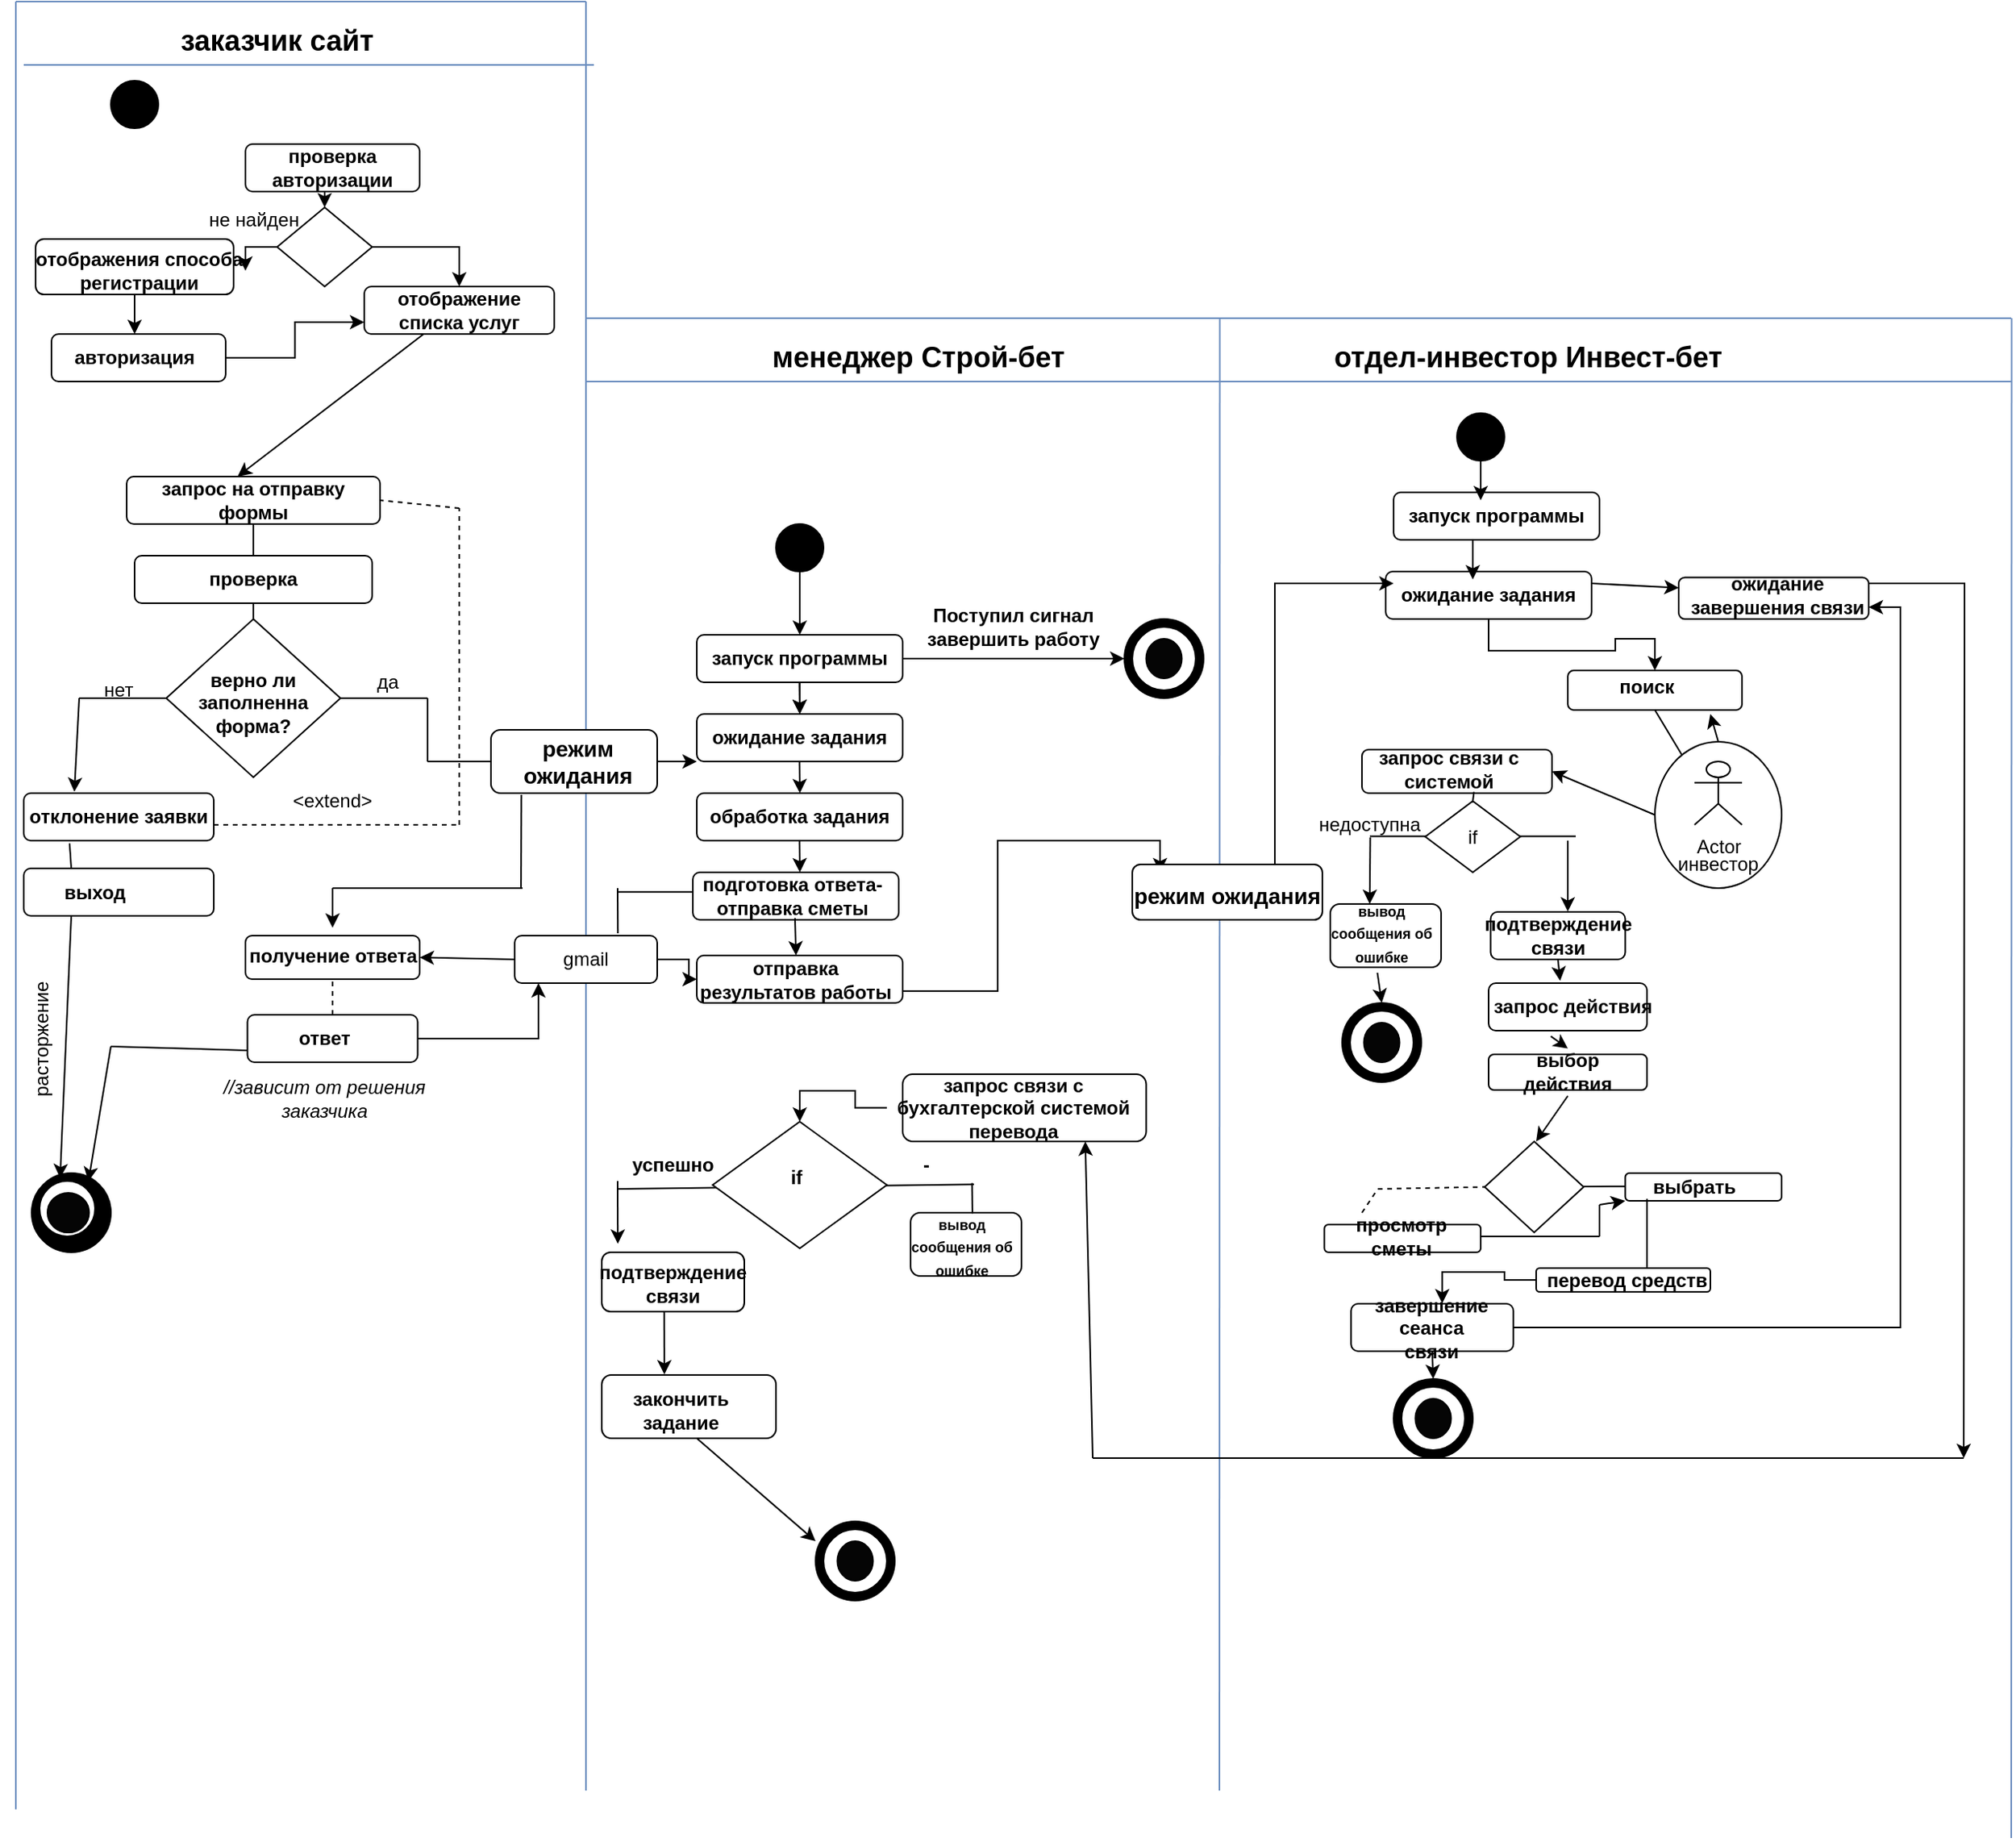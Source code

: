 <mxfile version="22.0.4" type="github">
  <diagram name="Страница — 1" id="_dJOqOqgwjPLGoxpS3Of">
    <mxGraphModel dx="1579" dy="1069" grid="1" gridSize="10" guides="1" tooltips="1" connect="1" arrows="1" fold="1" page="0" pageScale="1" pageWidth="827" pageHeight="1169" math="0" shadow="0">
      <root>
        <mxCell id="0" />
        <mxCell id="1" parent="0" />
        <mxCell id="xv-GtQ65TnbLxL5iUB1a-202" value="" style="endArrow=none;html=1;rounded=0;" parent="1" edge="1">
          <mxGeometry width="50" height="50" relative="1" as="geometry">
            <mxPoint x="20" y="510" as="sourcePoint" />
            <mxPoint x="245" y="507.14" as="targetPoint" />
          </mxGeometry>
        </mxCell>
        <mxCell id="xv-GtQ65TnbLxL5iUB1a-165" value="" style="endArrow=none;html=1;rounded=0;exitX=0;exitY=0.5;exitDx=0;exitDy=0;" parent="1" source="xv-GtQ65TnbLxL5iUB1a-161" edge="1">
          <mxGeometry width="50" height="50" relative="1" as="geometry">
            <mxPoint x="538.75" y="508.87" as="sourcePoint" />
            <mxPoint x="658.75" y="508.37" as="targetPoint" />
          </mxGeometry>
        </mxCell>
        <mxCell id="xv-GtQ65TnbLxL5iUB1a-140" value="" style="endArrow=none;html=1;rounded=0;" parent="1" edge="1">
          <mxGeometry width="50" height="50" relative="1" as="geometry">
            <mxPoint x="495" y="287.26" as="sourcePoint" />
            <mxPoint x="625" y="287.26" as="targetPoint" />
          </mxGeometry>
        </mxCell>
        <mxCell id="xv-GtQ65TnbLxL5iUB1a-132" value="" style="ellipse;whiteSpace=wrap;html=1;" parent="1" vertex="1">
          <mxGeometry x="675" y="227.5" width="80" height="92.5" as="geometry" />
        </mxCell>
        <mxCell id="xv-GtQ65TnbLxL5iUB1a-65" value="" style="endArrow=none;html=1;rounded=0;" parent="1" edge="1">
          <mxGeometry width="50" height="50" relative="1" as="geometry">
            <mxPoint x="-320" y="200" as="sourcePoint" />
            <mxPoint x="-100" y="200" as="targetPoint" />
          </mxGeometry>
        </mxCell>
        <mxCell id="xv-GtQ65TnbLxL5iUB1a-1" value="" style="ellipse;whiteSpace=wrap;html=1;fillColor=#000000;" parent="1" vertex="1">
          <mxGeometry x="120" y="90" width="30" height="30" as="geometry" />
        </mxCell>
        <mxCell id="xv-GtQ65TnbLxL5iUB1a-2" value="" style="ellipse;whiteSpace=wrap;html=1;fillColor=#000000;" parent="1" vertex="1">
          <mxGeometry x="510" y="630" width="50" height="50" as="geometry" />
        </mxCell>
        <mxCell id="xv-GtQ65TnbLxL5iUB1a-3" value="" style="ellipse;whiteSpace=wrap;html=1;" parent="1" vertex="1">
          <mxGeometry x="515" y="635" width="40" height="40" as="geometry" />
        </mxCell>
        <mxCell id="xv-GtQ65TnbLxL5iUB1a-5" value="" style="ellipse;whiteSpace=wrap;html=1;fillColor=#050505;" parent="1" vertex="1">
          <mxGeometry x="523.75" y="642.5" width="22.5" height="25" as="geometry" />
        </mxCell>
        <mxCell id="xv-GtQ65TnbLxL5iUB1a-6" value="" style="endArrow=classic;html=1;rounded=0;exitX=0.5;exitY=1;exitDx=0;exitDy=0;" parent="1" source="xv-GtQ65TnbLxL5iUB1a-1" edge="1">
          <mxGeometry width="50" height="50" relative="1" as="geometry">
            <mxPoint x="450" y="350" as="sourcePoint" />
            <mxPoint x="135" y="160" as="targetPoint" />
          </mxGeometry>
        </mxCell>
        <mxCell id="xv-GtQ65TnbLxL5iUB1a-7" value="" style="rounded=1;whiteSpace=wrap;html=1;" parent="1" vertex="1">
          <mxGeometry x="70" y="160" width="130" height="30" as="geometry" />
        </mxCell>
        <mxCell id="xv-GtQ65TnbLxL5iUB1a-12" value="" style="edgeStyle=orthogonalEdgeStyle;rounded=0;orthogonalLoop=1;jettySize=auto;html=1;" parent="1" source="xv-GtQ65TnbLxL5iUB1a-8" target="xv-GtQ65TnbLxL5iUB1a-11" edge="1">
          <mxGeometry relative="1" as="geometry" />
        </mxCell>
        <mxCell id="xv-GtQ65TnbLxL5iUB1a-8" value="&lt;b&gt;запуск программы&lt;/b&gt;" style="text;strokeColor=none;align=center;fillColor=none;html=1;verticalAlign=middle;whiteSpace=wrap;rounded=0;" parent="1" vertex="1">
          <mxGeometry x="75" y="160" width="120" height="30" as="geometry" />
        </mxCell>
        <mxCell id="xv-GtQ65TnbLxL5iUB1a-9" value="" style="endArrow=classic;html=1;rounded=0;exitX=0.5;exitY=1;exitDx=0;exitDy=0;" parent="1" edge="1">
          <mxGeometry width="50" height="50" relative="1" as="geometry">
            <mxPoint x="134.76" y="190" as="sourcePoint" />
            <mxPoint x="135" y="210" as="targetPoint" />
          </mxGeometry>
        </mxCell>
        <mxCell id="xv-GtQ65TnbLxL5iUB1a-10" value="" style="rounded=1;whiteSpace=wrap;html=1;" parent="1" vertex="1">
          <mxGeometry x="70" y="210" width="130" height="30" as="geometry" />
        </mxCell>
        <mxCell id="xv-GtQ65TnbLxL5iUB1a-11" value="&lt;b&gt;ожидание задания&lt;/b&gt;" style="text;strokeColor=none;align=center;fillColor=none;html=1;verticalAlign=middle;whiteSpace=wrap;rounded=0;" parent="1" vertex="1">
          <mxGeometry x="75" y="210" width="120" height="30" as="geometry" />
        </mxCell>
        <mxCell id="xv-GtQ65TnbLxL5iUB1a-14" value="" style="endArrow=classic;html=1;rounded=0;exitX=0.5;exitY=1;exitDx=0;exitDy=0;" parent="1" edge="1">
          <mxGeometry width="50" height="50" relative="1" as="geometry">
            <mxPoint x="134.83" y="240" as="sourcePoint" />
            <mxPoint x="135.07" y="260" as="targetPoint" />
          </mxGeometry>
        </mxCell>
        <mxCell id="xv-GtQ65TnbLxL5iUB1a-17" value="" style="rounded=1;whiteSpace=wrap;html=1;" parent="1" vertex="1">
          <mxGeometry x="70" y="260" width="130" height="30" as="geometry" />
        </mxCell>
        <mxCell id="xv-GtQ65TnbLxL5iUB1a-18" value="&lt;b&gt;обработка задания&lt;/b&gt;" style="text;strokeColor=none;align=center;fillColor=none;html=1;verticalAlign=middle;whiteSpace=wrap;rounded=0;" parent="1" vertex="1">
          <mxGeometry x="75" y="260" width="120" height="30" as="geometry" />
        </mxCell>
        <mxCell id="xv-GtQ65TnbLxL5iUB1a-19" value="" style="endArrow=classic;html=1;rounded=0;exitX=0.5;exitY=1;exitDx=0;exitDy=0;" parent="1" edge="1">
          <mxGeometry width="50" height="50" relative="1" as="geometry">
            <mxPoint x="134.83" y="290" as="sourcePoint" />
            <mxPoint x="135.07" y="310" as="targetPoint" />
          </mxGeometry>
        </mxCell>
        <mxCell id="xv-GtQ65TnbLxL5iUB1a-120" style="edgeStyle=orthogonalEdgeStyle;rounded=0;orthogonalLoop=1;jettySize=auto;html=1;exitX=1;exitY=0.75;exitDx=0;exitDy=0;entryX=0.25;entryY=0;entryDx=0;entryDy=0;" parent="1" source="xv-GtQ65TnbLxL5iUB1a-21" target="xv-GtQ65TnbLxL5iUB1a-52" edge="1">
          <mxGeometry relative="1" as="geometry">
            <mxPoint x="320" y="385.241" as="targetPoint" />
          </mxGeometry>
        </mxCell>
        <mxCell id="xv-GtQ65TnbLxL5iUB1a-21" value="" style="rounded=1;whiteSpace=wrap;html=1;" parent="1" vertex="1">
          <mxGeometry x="70" y="362.5" width="130" height="30" as="geometry" />
        </mxCell>
        <mxCell id="xv-GtQ65TnbLxL5iUB1a-22" value="&lt;b&gt;отправка результатов работы&lt;/b&gt;" style="text;strokeColor=none;align=center;fillColor=none;html=1;verticalAlign=middle;whiteSpace=wrap;rounded=0;" parent="1" vertex="1">
          <mxGeometry x="70" y="362.5" width="125" height="30" as="geometry" />
        </mxCell>
        <mxCell id="xv-GtQ65TnbLxL5iUB1a-23" value="" style="ellipse;whiteSpace=wrap;html=1;fillColor=#000000;" parent="1" vertex="1">
          <mxGeometry x="340" y="150" width="50" height="50" as="geometry" />
        </mxCell>
        <mxCell id="xv-GtQ65TnbLxL5iUB1a-24" value="" style="ellipse;whiteSpace=wrap;html=1;" parent="1" vertex="1">
          <mxGeometry x="345" y="155" width="40" height="40" as="geometry" />
        </mxCell>
        <mxCell id="xv-GtQ65TnbLxL5iUB1a-25" value="" style="ellipse;whiteSpace=wrap;html=1;fillColor=#050505;" parent="1" vertex="1">
          <mxGeometry x="353.75" y="162.5" width="22.5" height="25" as="geometry" />
        </mxCell>
        <mxCell id="xv-GtQ65TnbLxL5iUB1a-26" value="" style="endArrow=classic;html=1;rounded=0;entryX=0;entryY=0.5;entryDx=0;entryDy=0;" parent="1" target="xv-GtQ65TnbLxL5iUB1a-23" edge="1">
          <mxGeometry width="50" height="50" relative="1" as="geometry">
            <mxPoint x="200" y="175" as="sourcePoint" />
            <mxPoint x="370" y="260" as="targetPoint" />
          </mxGeometry>
        </mxCell>
        <mxCell id="xv-GtQ65TnbLxL5iUB1a-27" value="&lt;b&gt;Поступил сигнал завершить работу&lt;/b&gt;" style="text;strokeColor=none;align=center;fillColor=none;html=1;verticalAlign=middle;whiteSpace=wrap;rounded=0;" parent="1" vertex="1">
          <mxGeometry x="210" y="140" width="120" height="30" as="geometry" />
        </mxCell>
        <mxCell id="xv-GtQ65TnbLxL5iUB1a-29" value="" style="endArrow=none;html=1;rounded=0;fillColor=#dae8fc;strokeColor=#6c8ebf;" parent="1" edge="1">
          <mxGeometry width="50" height="50" relative="1" as="geometry">
            <mxPoint y="-40" as="sourcePoint" />
            <mxPoint x="900" y="-40" as="targetPoint" />
          </mxGeometry>
        </mxCell>
        <mxCell id="xv-GtQ65TnbLxL5iUB1a-30" value="" style="endArrow=none;html=1;rounded=0;fillColor=#dae8fc;strokeColor=#6c8ebf;" parent="1" edge="1">
          <mxGeometry width="50" height="50" relative="1" as="geometry">
            <mxPoint as="sourcePoint" />
            <mxPoint x="900" as="targetPoint" />
          </mxGeometry>
        </mxCell>
        <mxCell id="xv-GtQ65TnbLxL5iUB1a-31" value="" style="endArrow=none;html=1;rounded=0;fillColor=#dae8fc;strokeColor=#6c8ebf;" parent="1" edge="1">
          <mxGeometry width="50" height="50" relative="1" as="geometry">
            <mxPoint y="890" as="sourcePoint" />
            <mxPoint y="-240" as="targetPoint" />
          </mxGeometry>
        </mxCell>
        <mxCell id="xv-GtQ65TnbLxL5iUB1a-32" value="" style="endArrow=none;html=1;rounded=0;fillColor=#dae8fc;strokeColor=#6c8ebf;" parent="1" edge="1">
          <mxGeometry width="50" height="50" relative="1" as="geometry">
            <mxPoint x="400" y="890" as="sourcePoint" />
            <mxPoint x="400.25" y="-40" as="targetPoint" />
          </mxGeometry>
        </mxCell>
        <mxCell id="xv-GtQ65TnbLxL5iUB1a-33" value="" style="endArrow=none;html=1;rounded=0;fillColor=#dae8fc;strokeColor=#6c8ebf;" parent="1" edge="1">
          <mxGeometry width="50" height="50" relative="1" as="geometry">
            <mxPoint x="-360" y="901.818" as="sourcePoint" />
            <mxPoint x="-360" y="-240" as="targetPoint" />
          </mxGeometry>
        </mxCell>
        <mxCell id="xv-GtQ65TnbLxL5iUB1a-34" value="" style="endArrow=none;html=1;rounded=0;fillColor=#dae8fc;strokeColor=#6c8ebf;" parent="1" edge="1">
          <mxGeometry width="50" height="50" relative="1" as="geometry">
            <mxPoint x="900" y="920" as="sourcePoint" />
            <mxPoint x="900.25" y="-40" as="targetPoint" />
          </mxGeometry>
        </mxCell>
        <mxCell id="xv-GtQ65TnbLxL5iUB1a-35" value="&lt;b&gt;&lt;font style=&quot;font-size: 18px;&quot;&gt;заказчик сайт&lt;/font&gt;&lt;/b&gt;" style="text;strokeColor=none;align=center;fillColor=none;html=1;verticalAlign=middle;whiteSpace=wrap;rounded=0;" parent="1" vertex="1">
          <mxGeometry x="-265" y="-230" width="140" height="30" as="geometry" />
        </mxCell>
        <mxCell id="xv-GtQ65TnbLxL5iUB1a-36" value="&lt;b&gt;&lt;font style=&quot;font-size: 18px;&quot;&gt;менеджер Строй-бет&lt;/font&gt;&lt;/b&gt;" style="text;strokeColor=none;align=center;fillColor=none;html=1;verticalAlign=middle;whiteSpace=wrap;rounded=0;" parent="1" vertex="1">
          <mxGeometry x="110" y="-30" width="200" height="30" as="geometry" />
        </mxCell>
        <mxCell id="xv-GtQ65TnbLxL5iUB1a-37" value="&lt;b&gt;&lt;font style=&quot;font-size: 18px;&quot;&gt;отдел-инвестор Инвест-бет&lt;/font&gt;&lt;/b&gt;" style="text;strokeColor=none;align=center;fillColor=none;html=1;verticalAlign=middle;whiteSpace=wrap;rounded=0;" parent="1" vertex="1">
          <mxGeometry x="460" y="-30" width="270" height="30" as="geometry" />
        </mxCell>
        <mxCell id="xv-GtQ65TnbLxL5iUB1a-39" value="" style="ellipse;whiteSpace=wrap;html=1;fillColor=#000000;" parent="1" vertex="1">
          <mxGeometry x="-300" y="-190" width="30" height="30" as="geometry" />
        </mxCell>
        <mxCell id="xv-GtQ65TnbLxL5iUB1a-40" value="" style="ellipse;whiteSpace=wrap;html=1;fillColor=#000000;" parent="1" vertex="1">
          <mxGeometry x="550" y="20" width="30" height="30" as="geometry" />
        </mxCell>
        <mxCell id="xv-GtQ65TnbLxL5iUB1a-44" value="" style="rounded=1;whiteSpace=wrap;html=1;" parent="1" vertex="1">
          <mxGeometry x="510" y="70" width="130" height="30" as="geometry" />
        </mxCell>
        <mxCell id="xv-GtQ65TnbLxL5iUB1a-45" value="&lt;b&gt;запуск программы&lt;/b&gt;" style="text;strokeColor=none;align=center;fillColor=none;html=1;verticalAlign=middle;whiteSpace=wrap;rounded=0;" parent="1" vertex="1">
          <mxGeometry x="515" y="70" width="120" height="30" as="geometry" />
        </mxCell>
        <mxCell id="xv-GtQ65TnbLxL5iUB1a-47" value="" style="endArrow=classic;html=1;rounded=0;exitX=0.5;exitY=1;exitDx=0;exitDy=0;" parent="1" edge="1">
          <mxGeometry width="50" height="50" relative="1" as="geometry">
            <mxPoint x="565" y="50" as="sourcePoint" />
            <mxPoint x="565" y="75" as="targetPoint" />
          </mxGeometry>
        </mxCell>
        <mxCell id="xv-GtQ65TnbLxL5iUB1a-48" value="" style="rounded=1;whiteSpace=wrap;html=1;" parent="1" vertex="1">
          <mxGeometry x="505" y="120" width="130" height="30" as="geometry" />
        </mxCell>
        <mxCell id="xv-GtQ65TnbLxL5iUB1a-127" style="edgeStyle=orthogonalEdgeStyle;rounded=0;orthogonalLoop=1;jettySize=auto;html=1;exitX=0.5;exitY=1;exitDx=0;exitDy=0;" parent="1" source="xv-GtQ65TnbLxL5iUB1a-49" target="xv-GtQ65TnbLxL5iUB1a-129" edge="1">
          <mxGeometry relative="1" as="geometry">
            <mxPoint x="770" y="190" as="targetPoint" />
          </mxGeometry>
        </mxCell>
        <mxCell id="xv-GtQ65TnbLxL5iUB1a-49" value="&lt;b&gt;ожидание задания&lt;/b&gt;" style="text;strokeColor=none;align=center;fillColor=none;html=1;verticalAlign=middle;whiteSpace=wrap;rounded=0;" parent="1" vertex="1">
          <mxGeometry x="510" y="120" width="120" height="30" as="geometry" />
        </mxCell>
        <mxCell id="xv-GtQ65TnbLxL5iUB1a-50" value="" style="endArrow=classic;html=1;rounded=0;exitX=0.5;exitY=1;exitDx=0;exitDy=0;" parent="1" edge="1">
          <mxGeometry width="50" height="50" relative="1" as="geometry">
            <mxPoint x="560" y="100" as="sourcePoint" />
            <mxPoint x="560" y="125" as="targetPoint" />
          </mxGeometry>
        </mxCell>
        <mxCell id="xv-GtQ65TnbLxL5iUB1a-123" style="edgeStyle=orthogonalEdgeStyle;rounded=0;orthogonalLoop=1;jettySize=auto;html=1;exitX=0.75;exitY=0;exitDx=0;exitDy=0;entryX=0;entryY=0.25;entryDx=0;entryDy=0;" parent="1" source="xv-GtQ65TnbLxL5iUB1a-51" target="xv-GtQ65TnbLxL5iUB1a-49" edge="1">
          <mxGeometry relative="1" as="geometry" />
        </mxCell>
        <mxCell id="xv-GtQ65TnbLxL5iUB1a-51" value="" style="rounded=1;whiteSpace=wrap;html=1;" parent="1" vertex="1">
          <mxGeometry x="345" y="305" width="120" height="35" as="geometry" />
        </mxCell>
        <mxCell id="xv-GtQ65TnbLxL5iUB1a-52" value="&lt;b&gt;&lt;font style=&quot;font-size: 14px;&quot;&gt;режим ожидания&lt;/font&gt;&lt;/b&gt;" style="text;strokeColor=none;align=center;fillColor=none;html=1;verticalAlign=middle;whiteSpace=wrap;rounded=0;" parent="1" vertex="1">
          <mxGeometry x="320" y="310" width="170" height="30" as="geometry" />
        </mxCell>
        <mxCell id="xv-GtQ65TnbLxL5iUB1a-53" value="" style="rounded=1;whiteSpace=wrap;html=1;" parent="1" vertex="1">
          <mxGeometry x="-290" y="60" width="160" height="30" as="geometry" />
        </mxCell>
        <mxCell id="xv-GtQ65TnbLxL5iUB1a-54" value="&lt;b&gt;запрос на отправку формы&lt;/b&gt;" style="text;strokeColor=none;align=center;fillColor=none;html=1;verticalAlign=middle;whiteSpace=wrap;rounded=0;" parent="1" vertex="1">
          <mxGeometry x="-290" y="60" width="160" height="30" as="geometry" />
        </mxCell>
        <mxCell id="xv-GtQ65TnbLxL5iUB1a-55" value="" style="endArrow=classic;html=1;rounded=0;exitX=0.25;exitY=1;exitDx=0;exitDy=0;" parent="1" source="XdIunvw-xmzAaHXePfRa-11" edge="1">
          <mxGeometry width="50" height="50" relative="1" as="geometry">
            <mxPoint x="-220" y="20" as="sourcePoint" />
            <mxPoint x="-220" y="60" as="targetPoint" />
          </mxGeometry>
        </mxCell>
        <mxCell id="xv-GtQ65TnbLxL5iUB1a-58" value="" style="rhombus;whiteSpace=wrap;html=1;" parent="1" vertex="1">
          <mxGeometry x="-265" y="150" width="110" height="100" as="geometry" />
        </mxCell>
        <mxCell id="xv-GtQ65TnbLxL5iUB1a-59" value="&lt;b&gt;верно ли заполненна форма?&lt;/b&gt;" style="text;strokeColor=none;align=center;fillColor=none;html=1;verticalAlign=middle;whiteSpace=wrap;rounded=0;" parent="1" vertex="1">
          <mxGeometry x="-265" y="187.5" width="110" height="30" as="geometry" />
        </mxCell>
        <mxCell id="xv-GtQ65TnbLxL5iUB1a-61" value="" style="rounded=1;whiteSpace=wrap;html=1;" parent="1" vertex="1">
          <mxGeometry x="-285" y="110" width="150" height="30" as="geometry" />
        </mxCell>
        <mxCell id="xv-GtQ65TnbLxL5iUB1a-62" value="&lt;b&gt;проверка&lt;/b&gt;" style="text;strokeColor=none;align=center;fillColor=none;html=1;verticalAlign=middle;whiteSpace=wrap;rounded=0;" parent="1" vertex="1">
          <mxGeometry x="-240" y="110" width="60" height="30" as="geometry" />
        </mxCell>
        <mxCell id="xv-GtQ65TnbLxL5iUB1a-63" value="" style="endArrow=none;html=1;rounded=0;entryX=0.5;entryY=1;entryDx=0;entryDy=0;exitX=0.5;exitY=0;exitDx=0;exitDy=0;" parent="1" source="xv-GtQ65TnbLxL5iUB1a-62" target="xv-GtQ65TnbLxL5iUB1a-54" edge="1">
          <mxGeometry width="50" height="50" relative="1" as="geometry">
            <mxPoint x="-110" y="260" as="sourcePoint" />
            <mxPoint x="-60" y="210" as="targetPoint" />
          </mxGeometry>
        </mxCell>
        <mxCell id="xv-GtQ65TnbLxL5iUB1a-64" value="" style="endArrow=none;html=1;rounded=0;entryX=0.5;entryY=1;entryDx=0;entryDy=0;" parent="1" source="xv-GtQ65TnbLxL5iUB1a-58" target="xv-GtQ65TnbLxL5iUB1a-62" edge="1">
          <mxGeometry width="50" height="50" relative="1" as="geometry">
            <mxPoint x="-110" y="260" as="sourcePoint" />
            <mxPoint x="-60" y="210" as="targetPoint" />
          </mxGeometry>
        </mxCell>
        <mxCell id="xv-GtQ65TnbLxL5iUB1a-66" value="да" style="text;strokeColor=none;align=center;fillColor=none;html=1;verticalAlign=middle;whiteSpace=wrap;rounded=0;" parent="1" vertex="1">
          <mxGeometry x="-155" y="180" width="60" height="20" as="geometry" />
        </mxCell>
        <mxCell id="xv-GtQ65TnbLxL5iUB1a-67" value="нет" style="text;strokeColor=none;align=center;fillColor=none;html=1;verticalAlign=middle;whiteSpace=wrap;rounded=0;" parent="1" vertex="1">
          <mxGeometry x="-325" y="180" width="60" height="30" as="geometry" />
        </mxCell>
        <mxCell id="xv-GtQ65TnbLxL5iUB1a-70" value="" style="endArrow=none;html=1;rounded=0;" parent="1" edge="1">
          <mxGeometry width="50" height="50" relative="1" as="geometry">
            <mxPoint x="-100" y="240" as="sourcePoint" />
            <mxPoint x="-100" y="200" as="targetPoint" />
          </mxGeometry>
        </mxCell>
        <mxCell id="xv-GtQ65TnbLxL5iUB1a-71" value="" style="endArrow=classic;html=1;rounded=0;entryX=0;entryY=1;entryDx=0;entryDy=0;" parent="1" target="xv-GtQ65TnbLxL5iUB1a-10" edge="1">
          <mxGeometry width="50" height="50" relative="1" as="geometry">
            <mxPoint x="-100" y="240" as="sourcePoint" />
            <mxPoint x="-70" y="210" as="targetPoint" />
          </mxGeometry>
        </mxCell>
        <mxCell id="xv-GtQ65TnbLxL5iUB1a-73" value="" style="rounded=1;whiteSpace=wrap;html=1;" parent="1" vertex="1">
          <mxGeometry x="-355" y="260" width="120" height="30" as="geometry" />
        </mxCell>
        <mxCell id="xv-GtQ65TnbLxL5iUB1a-74" value="&lt;b&gt;отклонение заявки&lt;/b&gt;" style="text;strokeColor=none;align=center;fillColor=none;html=1;verticalAlign=middle;whiteSpace=wrap;rounded=0;" parent="1" vertex="1">
          <mxGeometry x="-370" y="260" width="150" height="30" as="geometry" />
        </mxCell>
        <mxCell id="xv-GtQ65TnbLxL5iUB1a-75" value="" style="endArrow=classic;html=1;rounded=0;entryX=0.313;entryY=-0.028;entryDx=0;entryDy=0;entryPerimeter=0;" parent="1" target="xv-GtQ65TnbLxL5iUB1a-74" edge="1">
          <mxGeometry width="50" height="50" relative="1" as="geometry">
            <mxPoint x="-320" y="200" as="sourcePoint" />
            <mxPoint x="-70" y="220" as="targetPoint" />
          </mxGeometry>
        </mxCell>
        <mxCell id="xv-GtQ65TnbLxL5iUB1a-76" value="" style="rounded=1;whiteSpace=wrap;html=1;" parent="1" vertex="1">
          <mxGeometry x="-355" y="307.5" width="120" height="30" as="geometry" />
        </mxCell>
        <mxCell id="xv-GtQ65TnbLxL5iUB1a-77" value="&lt;b&gt;выход&lt;/b&gt;" style="text;strokeColor=none;align=center;fillColor=none;html=1;verticalAlign=middle;whiteSpace=wrap;rounded=0;" parent="1" vertex="1">
          <mxGeometry x="-340" y="307.5" width="60" height="30" as="geometry" />
        </mxCell>
        <mxCell id="xv-GtQ65TnbLxL5iUB1a-78" value="" style="endArrow=none;html=1;rounded=0;exitX=0.25;exitY=0;exitDx=0;exitDy=0;entryX=0.293;entryY=1.058;entryDx=0;entryDy=0;entryPerimeter=0;" parent="1" source="xv-GtQ65TnbLxL5iUB1a-77" target="xv-GtQ65TnbLxL5iUB1a-74" edge="1">
          <mxGeometry width="50" height="50" relative="1" as="geometry">
            <mxPoint x="-110" y="270" as="sourcePoint" />
            <mxPoint x="-60" y="220" as="targetPoint" />
          </mxGeometry>
        </mxCell>
        <mxCell id="xv-GtQ65TnbLxL5iUB1a-79" value="" style="ellipse;whiteSpace=wrap;html=1;fillColor=#000000;" parent="1" vertex="1">
          <mxGeometry x="-350" y="500" width="50" height="50" as="geometry" />
        </mxCell>
        <mxCell id="xv-GtQ65TnbLxL5iUB1a-80" value="" style="ellipse;whiteSpace=wrap;html=1;" parent="1" vertex="1">
          <mxGeometry x="-345" y="505" width="35" height="35" as="geometry" />
        </mxCell>
        <mxCell id="xv-GtQ65TnbLxL5iUB1a-81" value="" style="ellipse;whiteSpace=wrap;html=1;fillColor=#050505;" parent="1" vertex="1">
          <mxGeometry x="-340" y="512.5" width="26.25" height="25" as="geometry" />
        </mxCell>
        <mxCell id="xv-GtQ65TnbLxL5iUB1a-82" value="" style="endArrow=classic;html=1;rounded=0;exitX=0.25;exitY=1;exitDx=0;exitDy=0;entryX=0.359;entryY=0.064;entryDx=0;entryDy=0;entryPerimeter=0;" parent="1" source="xv-GtQ65TnbLxL5iUB1a-77" target="xv-GtQ65TnbLxL5iUB1a-79" edge="1">
          <mxGeometry width="50" height="50" relative="1" as="geometry">
            <mxPoint x="-240" y="420" as="sourcePoint" />
            <mxPoint x="-190" y="370" as="targetPoint" />
          </mxGeometry>
        </mxCell>
        <mxCell id="xv-GtQ65TnbLxL5iUB1a-90" value="" style="rounded=1;whiteSpace=wrap;html=1;" parent="1" vertex="1">
          <mxGeometry x="-60" y="220" width="105" height="40" as="geometry" />
        </mxCell>
        <mxCell id="xv-GtQ65TnbLxL5iUB1a-91" value="&lt;b&gt;&lt;font style=&quot;font-size: 14px;&quot;&gt;режим ожидания&lt;/font&gt;&lt;/b&gt;" style="text;strokeColor=none;align=center;fillColor=none;html=1;verticalAlign=middle;whiteSpace=wrap;rounded=0;" parent="1" vertex="1">
          <mxGeometry x="-60" y="232.5" width="110" height="15" as="geometry" />
        </mxCell>
        <mxCell id="xv-GtQ65TnbLxL5iUB1a-92" value="" style="endArrow=none;dashed=1;html=1;rounded=0;exitX=0.8;exitY=0.667;exitDx=0;exitDy=0;exitPerimeter=0;" parent="1" edge="1">
          <mxGeometry width="50" height="50" relative="1" as="geometry">
            <mxPoint x="-235" y="280.01" as="sourcePoint" />
            <mxPoint x="-80" y="280" as="targetPoint" />
          </mxGeometry>
        </mxCell>
        <mxCell id="xv-GtQ65TnbLxL5iUB1a-93" value="" style="endArrow=none;dashed=1;html=1;rounded=0;" parent="1" edge="1">
          <mxGeometry width="50" height="50" relative="1" as="geometry">
            <mxPoint x="-80" y="280" as="sourcePoint" />
            <mxPoint x="-80" y="80" as="targetPoint" />
          </mxGeometry>
        </mxCell>
        <mxCell id="xv-GtQ65TnbLxL5iUB1a-94" value="" style="endArrow=none;dashed=1;html=1;rounded=0;entryX=1;entryY=0.5;entryDx=0;entryDy=0;" parent="1" target="xv-GtQ65TnbLxL5iUB1a-54" edge="1">
          <mxGeometry width="50" height="50" relative="1" as="geometry">
            <mxPoint x="-80" y="80" as="sourcePoint" />
            <mxPoint x="270" y="200" as="targetPoint" />
          </mxGeometry>
        </mxCell>
        <mxCell id="xv-GtQ65TnbLxL5iUB1a-95" value="&amp;lt;extend&amp;gt;" style="text;strokeColor=none;align=center;fillColor=none;html=1;verticalAlign=middle;whiteSpace=wrap;rounded=0;" parent="1" vertex="1">
          <mxGeometry x="-190" y="250" width="60" height="30" as="geometry" />
        </mxCell>
        <mxCell id="xv-GtQ65TnbLxL5iUB1a-96" value="" style="rounded=1;whiteSpace=wrap;html=1;" parent="1" vertex="1">
          <mxGeometry x="67.5" y="310" width="130" height="30" as="geometry" />
        </mxCell>
        <mxCell id="xv-GtQ65TnbLxL5iUB1a-97" value="&lt;b&gt;подготовка ответа-отправка сметы&lt;/b&gt;" style="text;strokeColor=none;align=center;fillColor=none;html=1;verticalAlign=middle;whiteSpace=wrap;rounded=0;" parent="1" vertex="1">
          <mxGeometry x="67.5" y="310" width="125" height="30" as="geometry" />
        </mxCell>
        <mxCell id="xv-GtQ65TnbLxL5iUB1a-98" value="" style="endArrow=classic;html=1;rounded=0;exitX=0.516;exitY=0.963;exitDx=0;exitDy=0;exitPerimeter=0;" parent="1" source="xv-GtQ65TnbLxL5iUB1a-97" edge="1">
          <mxGeometry width="50" height="50" relative="1" as="geometry">
            <mxPoint x="132.38" y="342.5" as="sourcePoint" />
            <mxPoint x="132.62" y="362.5" as="targetPoint" />
          </mxGeometry>
        </mxCell>
        <mxCell id="xv-GtQ65TnbLxL5iUB1a-119" style="edgeStyle=orthogonalEdgeStyle;rounded=0;orthogonalLoop=1;jettySize=auto;html=1;entryX=0;entryY=0.5;entryDx=0;entryDy=0;" parent="1" source="xv-GtQ65TnbLxL5iUB1a-99" target="xv-GtQ65TnbLxL5iUB1a-22" edge="1">
          <mxGeometry relative="1" as="geometry" />
        </mxCell>
        <mxCell id="xv-GtQ65TnbLxL5iUB1a-99" value="" style="rounded=1;whiteSpace=wrap;html=1;" parent="1" vertex="1">
          <mxGeometry x="-45" y="350" width="90" height="30" as="geometry" />
        </mxCell>
        <mxCell id="xv-GtQ65TnbLxL5iUB1a-100" value="gmail" style="text;strokeColor=none;align=center;fillColor=none;html=1;verticalAlign=middle;whiteSpace=wrap;rounded=0;" parent="1" vertex="1">
          <mxGeometry x="-30" y="350" width="60" height="30" as="geometry" />
        </mxCell>
        <mxCell id="xv-GtQ65TnbLxL5iUB1a-101" value="" style="endArrow=none;html=1;rounded=0;entryX=0;entryY=0.5;entryDx=0;entryDy=0;" parent="1" edge="1">
          <mxGeometry width="50" height="50" relative="1" as="geometry">
            <mxPoint x="20" y="322.33" as="sourcePoint" />
            <mxPoint x="67.5" y="322.33" as="targetPoint" />
          </mxGeometry>
        </mxCell>
        <mxCell id="xv-GtQ65TnbLxL5iUB1a-102" value="" style="endArrow=none;html=1;rounded=0;exitX=0.836;exitY=-0.051;exitDx=0;exitDy=0;exitPerimeter=0;" parent="1" source="xv-GtQ65TnbLxL5iUB1a-100" edge="1">
          <mxGeometry width="50" height="50" relative="1" as="geometry">
            <mxPoint x="-10" y="350" as="sourcePoint" />
            <mxPoint x="20" y="320" as="targetPoint" />
          </mxGeometry>
        </mxCell>
        <mxCell id="xv-GtQ65TnbLxL5iUB1a-103" value="" style="rounded=1;whiteSpace=wrap;html=1;" parent="1" vertex="1">
          <mxGeometry x="-215" y="350" width="110" height="27.5" as="geometry" />
        </mxCell>
        <mxCell id="xv-GtQ65TnbLxL5iUB1a-104" value="" style="endArrow=none;html=1;rounded=0;entryX=0.183;entryY=1.024;entryDx=0;entryDy=0;entryPerimeter=0;" parent="1" target="xv-GtQ65TnbLxL5iUB1a-90" edge="1">
          <mxGeometry width="50" height="50" relative="1" as="geometry">
            <mxPoint x="-41" y="320" as="sourcePoint" />
            <mxPoint x="50" y="270" as="targetPoint" />
          </mxGeometry>
        </mxCell>
        <mxCell id="xv-GtQ65TnbLxL5iUB1a-105" value="" style="endArrow=none;html=1;rounded=0;" parent="1" edge="1">
          <mxGeometry width="50" height="50" relative="1" as="geometry">
            <mxPoint x="-160" y="320" as="sourcePoint" />
            <mxPoint x="-40" y="320" as="targetPoint" />
          </mxGeometry>
        </mxCell>
        <mxCell id="xv-GtQ65TnbLxL5iUB1a-106" value="" style="endArrow=classic;html=1;rounded=0;" parent="1" edge="1">
          <mxGeometry width="50" height="50" relative="1" as="geometry">
            <mxPoint x="-160" y="320" as="sourcePoint" />
            <mxPoint x="-160" y="345" as="targetPoint" />
          </mxGeometry>
        </mxCell>
        <mxCell id="xv-GtQ65TnbLxL5iUB1a-107" value="" style="endArrow=classic;html=1;rounded=0;entryX=1;entryY=0.5;entryDx=0;entryDy=0;exitX=0;exitY=0.5;exitDx=0;exitDy=0;" parent="1" source="xv-GtQ65TnbLxL5iUB1a-99" target="xv-GtQ65TnbLxL5iUB1a-103" edge="1">
          <mxGeometry width="50" height="50" relative="1" as="geometry">
            <mxPoint y="320" as="sourcePoint" />
            <mxPoint x="50" y="270" as="targetPoint" />
          </mxGeometry>
        </mxCell>
        <mxCell id="xv-GtQ65TnbLxL5iUB1a-108" value="&lt;b&gt;получение ответа&lt;/b&gt;" style="text;strokeColor=none;align=center;fillColor=none;html=1;verticalAlign=middle;whiteSpace=wrap;rounded=0;" parent="1" vertex="1">
          <mxGeometry x="-217.5" y="347.5" width="115" height="30" as="geometry" />
        </mxCell>
        <mxCell id="xv-GtQ65TnbLxL5iUB1a-116" style="edgeStyle=orthogonalEdgeStyle;rounded=0;orthogonalLoop=1;jettySize=auto;html=1;entryX=0;entryY=1;entryDx=0;entryDy=0;" parent="1" source="xv-GtQ65TnbLxL5iUB1a-109" target="xv-GtQ65TnbLxL5iUB1a-100" edge="1">
          <mxGeometry relative="1" as="geometry">
            <mxPoint x="-20" y="415" as="targetPoint" />
          </mxGeometry>
        </mxCell>
        <mxCell id="xv-GtQ65TnbLxL5iUB1a-109" value="" style="rounded=1;whiteSpace=wrap;html=1;" parent="1" vertex="1">
          <mxGeometry x="-213.75" y="400" width="107.5" height="30" as="geometry" />
        </mxCell>
        <mxCell id="xv-GtQ65TnbLxL5iUB1a-110" value="&lt;b&gt;ответ&lt;/b&gt;" style="text;strokeColor=none;align=center;fillColor=none;html=1;verticalAlign=middle;whiteSpace=wrap;rounded=0;" parent="1" vertex="1">
          <mxGeometry x="-195" y="400" width="60" height="30" as="geometry" />
        </mxCell>
        <mxCell id="xv-GtQ65TnbLxL5iUB1a-111" value="" style="endArrow=none;html=1;rounded=0;entryX=0;entryY=0.75;entryDx=0;entryDy=0;" parent="1" target="xv-GtQ65TnbLxL5iUB1a-109" edge="1">
          <mxGeometry width="50" height="50" relative="1" as="geometry">
            <mxPoint x="-300" y="420" as="sourcePoint" />
            <mxPoint y="350" as="targetPoint" />
          </mxGeometry>
        </mxCell>
        <mxCell id="xv-GtQ65TnbLxL5iUB1a-112" value="" style="endArrow=classic;html=1;rounded=0;entryX=0.717;entryY=0.103;entryDx=0;entryDy=0;entryPerimeter=0;" parent="1" target="xv-GtQ65TnbLxL5iUB1a-79" edge="1">
          <mxGeometry width="50" height="50" relative="1" as="geometry">
            <mxPoint x="-300" y="420" as="sourcePoint" />
            <mxPoint y="410" as="targetPoint" />
          </mxGeometry>
        </mxCell>
        <mxCell id="xv-GtQ65TnbLxL5iUB1a-121" value="&lt;i&gt;//зависит от решения заказчика&lt;/i&gt;" style="text;strokeColor=none;align=center;fillColor=none;html=1;verticalAlign=middle;whiteSpace=wrap;rounded=0;" parent="1" vertex="1">
          <mxGeometry x="-245" y="437.5" width="160" height="30" as="geometry" />
        </mxCell>
        <mxCell id="xv-GtQ65TnbLxL5iUB1a-122" value="" style="endArrow=none;dashed=1;html=1;rounded=0;entryX=0.5;entryY=1;entryDx=0;entryDy=0;" parent="1" target="xv-GtQ65TnbLxL5iUB1a-108" edge="1">
          <mxGeometry width="50" height="50" relative="1" as="geometry">
            <mxPoint x="-160" y="400" as="sourcePoint" />
            <mxPoint x="70" y="350" as="targetPoint" />
          </mxGeometry>
        </mxCell>
        <mxCell id="xv-GtQ65TnbLxL5iUB1a-124" value="расторжение" style="text;strokeColor=none;align=center;fillColor=none;html=1;verticalAlign=middle;whiteSpace=wrap;rounded=0;rotation=-90;" parent="1" vertex="1">
          <mxGeometry x="-373.75" y="405" width="60" height="20" as="geometry" />
        </mxCell>
        <mxCell id="xv-GtQ65TnbLxL5iUB1a-129" value="" style="rounded=1;whiteSpace=wrap;html=1;" parent="1" vertex="1">
          <mxGeometry x="620" y="182.5" width="110" height="25" as="geometry" />
        </mxCell>
        <mxCell id="xv-GtQ65TnbLxL5iUB1a-128" value="&lt;b&gt;поиск&lt;/b&gt;" style="text;strokeColor=none;align=center;fillColor=none;html=1;verticalAlign=middle;whiteSpace=wrap;rounded=0;" parent="1" vertex="1">
          <mxGeometry x="640" y="177.5" width="60" height="30" as="geometry" />
        </mxCell>
        <mxCell id="xv-GtQ65TnbLxL5iUB1a-130" value="Actor" style="shape=umlActor;verticalLabelPosition=bottom;verticalAlign=top;html=1;outlineConnect=0;" parent="1" vertex="1">
          <mxGeometry x="700" y="240" width="30" height="40" as="geometry" />
        </mxCell>
        <mxCell id="xv-GtQ65TnbLxL5iUB1a-131" value="инвестор" style="text;strokeColor=none;align=center;fillColor=none;html=1;verticalAlign=middle;whiteSpace=wrap;rounded=0;" parent="1" vertex="1">
          <mxGeometry x="685" y="290" width="60" height="30" as="geometry" />
        </mxCell>
        <mxCell id="xv-GtQ65TnbLxL5iUB1a-133" value="" style="endArrow=none;html=1;rounded=0;entryX=0.5;entryY=1;entryDx=0;entryDy=0;" parent="1" source="xv-GtQ65TnbLxL5iUB1a-132" target="xv-GtQ65TnbLxL5iUB1a-129" edge="1">
          <mxGeometry width="50" height="50" relative="1" as="geometry">
            <mxPoint x="380" y="260" as="sourcePoint" />
            <mxPoint x="430" y="210" as="targetPoint" />
          </mxGeometry>
        </mxCell>
        <mxCell id="xv-GtQ65TnbLxL5iUB1a-134" value="" style="rounded=1;whiteSpace=wrap;html=1;" parent="1" vertex="1">
          <mxGeometry x="490" y="232.5" width="120" height="27.5" as="geometry" />
        </mxCell>
        <mxCell id="xv-GtQ65TnbLxL5iUB1a-135" value="" style="endArrow=classic;html=1;rounded=0;entryX=1;entryY=0.5;entryDx=0;entryDy=0;exitX=0;exitY=0.5;exitDx=0;exitDy=0;" parent="1" source="xv-GtQ65TnbLxL5iUB1a-132" target="xv-GtQ65TnbLxL5iUB1a-134" edge="1">
          <mxGeometry width="50" height="50" relative="1" as="geometry">
            <mxPoint x="380" y="340" as="sourcePoint" />
            <mxPoint x="430" y="290" as="targetPoint" />
          </mxGeometry>
        </mxCell>
        <mxCell id="xv-GtQ65TnbLxL5iUB1a-136" value="&lt;b&gt;запрос связи с системой&lt;/b&gt;" style="text;strokeColor=none;align=center;fillColor=none;html=1;verticalAlign=middle;whiteSpace=wrap;rounded=0;" parent="1" vertex="1">
          <mxGeometry x="490" y="230" width="110" height="30" as="geometry" />
        </mxCell>
        <mxCell id="xv-GtQ65TnbLxL5iUB1a-139" value="" style="rhombus;whiteSpace=wrap;html=1;" parent="1" vertex="1">
          <mxGeometry x="530" y="265" width="60" height="45" as="geometry" />
        </mxCell>
        <mxCell id="xv-GtQ65TnbLxL5iUB1a-141" value="" style="endArrow=none;html=1;rounded=0;entryX=0.643;entryY=0.973;entryDx=0;entryDy=0;entryPerimeter=0;exitX=0.5;exitY=0;exitDx=0;exitDy=0;" parent="1" source="xv-GtQ65TnbLxL5iUB1a-139" target="xv-GtQ65TnbLxL5iUB1a-136" edge="1">
          <mxGeometry width="50" height="50" relative="1" as="geometry">
            <mxPoint x="470" y="330" as="sourcePoint" />
            <mxPoint x="520" y="280" as="targetPoint" />
          </mxGeometry>
        </mxCell>
        <mxCell id="xv-GtQ65TnbLxL5iUB1a-142" value="if" style="text;strokeColor=none;align=center;fillColor=none;html=1;verticalAlign=middle;whiteSpace=wrap;rounded=0;" parent="1" vertex="1">
          <mxGeometry x="530" y="272.5" width="60" height="30" as="geometry" />
        </mxCell>
        <mxCell id="xv-GtQ65TnbLxL5iUB1a-143" value="недоступна" style="text;strokeColor=none;align=center;fillColor=none;html=1;verticalAlign=middle;whiteSpace=wrap;rounded=0;" parent="1" vertex="1">
          <mxGeometry x="470" y="270" width="50" height="20" as="geometry" />
        </mxCell>
        <mxCell id="xv-GtQ65TnbLxL5iUB1a-144" value="" style="endArrow=classic;html=1;rounded=0;exitX=0.505;exitY=0.898;exitDx=0;exitDy=0;exitPerimeter=0;" parent="1" source="xv-GtQ65TnbLxL5iUB1a-143" edge="1">
          <mxGeometry width="50" height="50" relative="1" as="geometry">
            <mxPoint x="494.9" y="300" as="sourcePoint" />
            <mxPoint x="494.9" y="330" as="targetPoint" />
          </mxGeometry>
        </mxCell>
        <mxCell id="xv-GtQ65TnbLxL5iUB1a-145" value="" style="rounded=1;whiteSpace=wrap;html=1;" parent="1" vertex="1">
          <mxGeometry x="470" y="330" width="70" height="40" as="geometry" />
        </mxCell>
        <mxCell id="xv-GtQ65TnbLxL5iUB1a-146" value="&lt;font style=&quot;font-size: 9px;&quot;&gt;&lt;b&gt;вывод сообщения об ошибке&lt;/b&gt;&lt;/font&gt;" style="text;strokeColor=none;align=center;fillColor=none;html=1;verticalAlign=middle;whiteSpace=wrap;rounded=0;" parent="1" vertex="1">
          <mxGeometry x="465" y="332.5" width="75" height="30" as="geometry" />
        </mxCell>
        <mxCell id="xv-GtQ65TnbLxL5iUB1a-147" value="" style="ellipse;whiteSpace=wrap;html=1;fillColor=#000000;" parent="1" vertex="1">
          <mxGeometry x="477.5" y="392.5" width="50" height="50" as="geometry" />
        </mxCell>
        <mxCell id="xv-GtQ65TnbLxL5iUB1a-148" value="" style="ellipse;whiteSpace=wrap;html=1;" parent="1" vertex="1">
          <mxGeometry x="482.5" y="397.5" width="40" height="40" as="geometry" />
        </mxCell>
        <mxCell id="xv-GtQ65TnbLxL5iUB1a-149" value="" style="ellipse;whiteSpace=wrap;html=1;fillColor=#050505;" parent="1" vertex="1">
          <mxGeometry x="491.25" y="405" width="22.5" height="25" as="geometry" />
        </mxCell>
        <mxCell id="xv-GtQ65TnbLxL5iUB1a-150" value="" style="endArrow=classic;html=1;rounded=0;entryX=0.5;entryY=0;entryDx=0;entryDy=0;exitX=0.425;exitY=1.087;exitDx=0;exitDy=0;exitPerimeter=0;" parent="1" source="xv-GtQ65TnbLxL5iUB1a-145" target="xv-GtQ65TnbLxL5iUB1a-147" edge="1">
          <mxGeometry width="50" height="50" relative="1" as="geometry">
            <mxPoint x="510" y="440" as="sourcePoint" />
            <mxPoint x="560" y="390" as="targetPoint" />
          </mxGeometry>
        </mxCell>
        <mxCell id="xv-GtQ65TnbLxL5iUB1a-151" value="" style="rounded=1;whiteSpace=wrap;html=1;" parent="1" vertex="1">
          <mxGeometry x="571.25" y="335" width="85" height="30" as="geometry" />
        </mxCell>
        <mxCell id="xv-GtQ65TnbLxL5iUB1a-152" value="&lt;b&gt;подтверждение связи&lt;/b&gt;" style="text;strokeColor=none;align=center;fillColor=none;html=1;verticalAlign=middle;whiteSpace=wrap;rounded=0;" parent="1" vertex="1">
          <mxGeometry x="585.63" y="335" width="56.25" height="30" as="geometry" />
        </mxCell>
        <mxCell id="xv-GtQ65TnbLxL5iUB1a-153" value="" style="endArrow=classic;html=1;rounded=0;entryX=0.611;entryY=-0.008;entryDx=0;entryDy=0;entryPerimeter=0;" parent="1" target="xv-GtQ65TnbLxL5iUB1a-152" edge="1">
          <mxGeometry width="50" height="50" relative="1" as="geometry">
            <mxPoint x="620" y="290" as="sourcePoint" />
            <mxPoint x="520" y="340" as="targetPoint" />
          </mxGeometry>
        </mxCell>
        <mxCell id="xv-GtQ65TnbLxL5iUB1a-154" value="" style="rounded=1;whiteSpace=wrap;html=1;" parent="1" vertex="1">
          <mxGeometry x="570" y="380" width="100" height="30" as="geometry" />
        </mxCell>
        <mxCell id="xv-GtQ65TnbLxL5iUB1a-155" value="&lt;b&gt;запрос действия&amp;nbsp;&lt;/b&gt;" style="text;strokeColor=none;align=center;fillColor=none;html=1;verticalAlign=middle;whiteSpace=wrap;rounded=0;" parent="1" vertex="1">
          <mxGeometry x="565" y="380" width="120" height="30" as="geometry" />
        </mxCell>
        <mxCell id="xv-GtQ65TnbLxL5iUB1a-156" value="" style="endArrow=classic;html=1;rounded=0;exitX=0.5;exitY=1;exitDx=0;exitDy=0;entryX=0.418;entryY=-0.048;entryDx=0;entryDy=0;entryPerimeter=0;" parent="1" source="xv-GtQ65TnbLxL5iUB1a-152" target="xv-GtQ65TnbLxL5iUB1a-155" edge="1">
          <mxGeometry width="50" height="50" relative="1" as="geometry">
            <mxPoint x="530" y="380" as="sourcePoint" />
            <mxPoint x="580" y="330" as="targetPoint" />
          </mxGeometry>
        </mxCell>
        <mxCell id="xv-GtQ65TnbLxL5iUB1a-157" value="" style="rounded=1;whiteSpace=wrap;html=1;" parent="1" vertex="1">
          <mxGeometry x="570" y="425" width="100" height="22.5" as="geometry" />
        </mxCell>
        <mxCell id="xv-GtQ65TnbLxL5iUB1a-158" value="&lt;b&gt;выбор действия&lt;/b&gt;" style="text;strokeColor=none;align=center;fillColor=none;html=1;verticalAlign=middle;whiteSpace=wrap;rounded=0;" parent="1" vertex="1">
          <mxGeometry x="570" y="421.25" width="100" height="30" as="geometry" />
        </mxCell>
        <mxCell id="xv-GtQ65TnbLxL5iUB1a-159" value="" style="endArrow=classic;html=1;rounded=0;entryX=0.5;entryY=0;entryDx=0;entryDy=0;exitX=0.369;exitY=1.118;exitDx=0;exitDy=0;exitPerimeter=0;" parent="1" source="xv-GtQ65TnbLxL5iUB1a-155" target="xv-GtQ65TnbLxL5iUB1a-158" edge="1">
          <mxGeometry width="50" height="50" relative="1" as="geometry">
            <mxPoint x="590" y="430" as="sourcePoint" />
            <mxPoint x="640" y="380" as="targetPoint" />
          </mxGeometry>
        </mxCell>
        <mxCell id="xv-GtQ65TnbLxL5iUB1a-160" value="" style="endArrow=classic;html=1;rounded=0;exitX=0.5;exitY=1;exitDx=0;exitDy=0;" parent="1" source="xv-GtQ65TnbLxL5iUB1a-158" edge="1">
          <mxGeometry width="50" height="50" relative="1" as="geometry">
            <mxPoint x="440" y="430" as="sourcePoint" />
            <mxPoint x="600" y="480" as="targetPoint" />
          </mxGeometry>
        </mxCell>
        <mxCell id="xv-GtQ65TnbLxL5iUB1a-161" value="" style="rhombus;whiteSpace=wrap;html=1;" parent="1" vertex="1">
          <mxGeometry x="567.5" y="480" width="62.5" height="57.5" as="geometry" />
        </mxCell>
        <mxCell id="xv-GtQ65TnbLxL5iUB1a-162" value="" style="endArrow=classic;html=1;rounded=0;entryX=0.818;entryY=1.1;entryDx=0;entryDy=0;entryPerimeter=0;exitX=0.5;exitY=0;exitDx=0;exitDy=0;" parent="1" source="xv-GtQ65TnbLxL5iUB1a-132" target="xv-GtQ65TnbLxL5iUB1a-129" edge="1">
          <mxGeometry width="50" height="50" relative="1" as="geometry">
            <mxPoint x="440" y="290" as="sourcePoint" />
            <mxPoint x="490" y="240" as="targetPoint" />
          </mxGeometry>
        </mxCell>
        <mxCell id="xv-GtQ65TnbLxL5iUB1a-166" value="" style="rounded=1;whiteSpace=wrap;html=1;" parent="1" vertex="1">
          <mxGeometry x="466.25" y="532.5" width="98.75" height="17.5" as="geometry" />
        </mxCell>
        <mxCell id="xv-GtQ65TnbLxL5iUB1a-167" value="" style="rounded=1;whiteSpace=wrap;html=1;" parent="1" vertex="1">
          <mxGeometry x="656.25" y="500" width="98.75" height="17.5" as="geometry" />
        </mxCell>
        <mxCell id="xv-GtQ65TnbLxL5iUB1a-168" value="&lt;b&gt;просмотр сметы&lt;/b&gt;" style="text;strokeColor=none;align=center;fillColor=none;html=1;verticalAlign=middle;whiteSpace=wrap;rounded=0;" parent="1" vertex="1">
          <mxGeometry x="465" y="525" width="100" height="30" as="geometry" />
        </mxCell>
        <mxCell id="xv-GtQ65TnbLxL5iUB1a-169" value="" style="endArrow=none;dashed=1;html=1;rounded=0;entryX=0;entryY=0.5;entryDx=0;entryDy=0;" parent="1" target="xv-GtQ65TnbLxL5iUB1a-161" edge="1">
          <mxGeometry width="50" height="50" relative="1" as="geometry">
            <mxPoint x="500" y="510" as="sourcePoint" />
            <mxPoint x="490" y="450" as="targetPoint" />
          </mxGeometry>
        </mxCell>
        <mxCell id="xv-GtQ65TnbLxL5iUB1a-170" value="" style="endArrow=none;dashed=1;html=1;rounded=0;exitX=0.25;exitY=0;exitDx=0;exitDy=0;" parent="1" source="xv-GtQ65TnbLxL5iUB1a-168" edge="1">
          <mxGeometry width="50" height="50" relative="1" as="geometry">
            <mxPoint x="440" y="500" as="sourcePoint" />
            <mxPoint x="500" y="510" as="targetPoint" />
          </mxGeometry>
        </mxCell>
        <mxCell id="xv-GtQ65TnbLxL5iUB1a-175" value="&lt;b&gt;выбрать&lt;/b&gt;" style="text;strokeColor=none;align=center;fillColor=none;html=1;verticalAlign=middle;whiteSpace=wrap;rounded=0;" parent="1" vertex="1">
          <mxGeometry x="670" y="493.75" width="60" height="30" as="geometry" />
        </mxCell>
        <mxCell id="xv-GtQ65TnbLxL5iUB1a-176" value="" style="rounded=1;whiteSpace=wrap;html=1;" parent="1" vertex="1">
          <mxGeometry x="600" y="560" width="110" height="15" as="geometry" />
        </mxCell>
        <mxCell id="xv-GtQ65TnbLxL5iUB1a-177" value="&lt;b&gt;перевод средств&lt;/b&gt;" style="text;strokeColor=none;align=center;fillColor=none;html=1;verticalAlign=middle;whiteSpace=wrap;rounded=0;" parent="1" vertex="1">
          <mxGeometry x="605" y="552.5" width="105" height="30" as="geometry" />
        </mxCell>
        <mxCell id="xv-GtQ65TnbLxL5iUB1a-178" value="" style="endArrow=none;html=1;rounded=0;exitX=1;exitY=0.5;exitDx=0;exitDy=0;" parent="1" source="xv-GtQ65TnbLxL5iUB1a-168" edge="1">
          <mxGeometry width="50" height="50" relative="1" as="geometry">
            <mxPoint x="570" y="540" as="sourcePoint" />
            <mxPoint x="640" y="540" as="targetPoint" />
          </mxGeometry>
        </mxCell>
        <mxCell id="xv-GtQ65TnbLxL5iUB1a-179" value="" style="endArrow=none;html=1;rounded=0;entryX=0;entryY=0.75;entryDx=0;entryDy=0;exitX=0.619;exitY=0.25;exitDx=0;exitDy=0;exitPerimeter=0;" parent="1" source="xv-GtQ65TnbLxL5iUB1a-177" target="xv-GtQ65TnbLxL5iUB1a-175" edge="1">
          <mxGeometry width="50" height="50" relative="1" as="geometry">
            <mxPoint x="630" y="570" as="sourcePoint" />
            <mxPoint x="680" y="520" as="targetPoint" />
          </mxGeometry>
        </mxCell>
        <mxCell id="xv-GtQ65TnbLxL5iUB1a-180" value="" style="endArrow=none;html=1;rounded=0;" parent="1" edge="1">
          <mxGeometry width="50" height="50" relative="1" as="geometry">
            <mxPoint x="640" y="540" as="sourcePoint" />
            <mxPoint x="640" y="520" as="targetPoint" />
          </mxGeometry>
        </mxCell>
        <mxCell id="xv-GtQ65TnbLxL5iUB1a-181" value="" style="endArrow=classic;html=1;rounded=0;entryX=0;entryY=1;entryDx=0;entryDy=0;" parent="1" target="xv-GtQ65TnbLxL5iUB1a-167" edge="1">
          <mxGeometry width="50" height="50" relative="1" as="geometry">
            <mxPoint x="640" y="520" as="sourcePoint" />
            <mxPoint x="690" y="510" as="targetPoint" />
          </mxGeometry>
        </mxCell>
        <mxCell id="xv-GtQ65TnbLxL5iUB1a-192" style="edgeStyle=orthogonalEdgeStyle;rounded=0;orthogonalLoop=1;jettySize=auto;html=1;entryX=1;entryY=0.75;entryDx=0;entryDy=0;" parent="1" source="xv-GtQ65TnbLxL5iUB1a-182" target="xv-GtQ65TnbLxL5iUB1a-188" edge="1">
          <mxGeometry relative="1" as="geometry" />
        </mxCell>
        <mxCell id="xv-GtQ65TnbLxL5iUB1a-182" value="" style="rounded=1;whiteSpace=wrap;html=1;" parent="1" vertex="1">
          <mxGeometry x="483.13" y="582.5" width="102.5" height="30" as="geometry" />
        </mxCell>
        <mxCell id="xv-GtQ65TnbLxL5iUB1a-185" style="edgeStyle=orthogonalEdgeStyle;rounded=0;orthogonalLoop=1;jettySize=auto;html=1;exitX=0.5;exitY=1;exitDx=0;exitDy=0;entryX=0.5;entryY=0;entryDx=0;entryDy=0;" parent="1" source="xv-GtQ65TnbLxL5iUB1a-183" target="xv-GtQ65TnbLxL5iUB1a-2" edge="1">
          <mxGeometry relative="1" as="geometry" />
        </mxCell>
        <mxCell id="xv-GtQ65TnbLxL5iUB1a-183" value="&lt;b&gt;завершение сеанса связи&lt;/b&gt;" style="text;strokeColor=none;align=center;fillColor=none;html=1;verticalAlign=middle;whiteSpace=wrap;rounded=0;" parent="1" vertex="1">
          <mxGeometry x="494.38" y="582.5" width="80" height="30" as="geometry" />
        </mxCell>
        <mxCell id="xv-GtQ65TnbLxL5iUB1a-184" style="edgeStyle=orthogonalEdgeStyle;rounded=0;orthogonalLoop=1;jettySize=auto;html=1;exitX=0;exitY=0.5;exitDx=0;exitDy=0;entryX=0.579;entryY=-0.007;entryDx=0;entryDy=0;entryPerimeter=0;" parent="1" source="xv-GtQ65TnbLxL5iUB1a-176" target="xv-GtQ65TnbLxL5iUB1a-183" edge="1">
          <mxGeometry relative="1" as="geometry" />
        </mxCell>
        <mxCell id="xv-GtQ65TnbLxL5iUB1a-187" value="" style="rounded=1;whiteSpace=wrap;html=1;" parent="1" vertex="1">
          <mxGeometry x="690" y="123.75" width="120" height="26.25" as="geometry" />
        </mxCell>
        <mxCell id="xv-GtQ65TnbLxL5iUB1a-196" style="edgeStyle=orthogonalEdgeStyle;rounded=0;orthogonalLoop=1;jettySize=auto;html=1;exitX=1;exitY=0.25;exitDx=0;exitDy=0;" parent="1" source="xv-GtQ65TnbLxL5iUB1a-188" edge="1">
          <mxGeometry relative="1" as="geometry">
            <mxPoint x="870" y="680" as="targetPoint" />
          </mxGeometry>
        </mxCell>
        <mxCell id="xv-GtQ65TnbLxL5iUB1a-188" value="&lt;b&gt;ожидание завершения связи&lt;/b&gt;" style="text;strokeColor=none;align=center;fillColor=none;html=1;verticalAlign=middle;whiteSpace=wrap;rounded=0;" parent="1" vertex="1">
          <mxGeometry x="695" y="120" width="115" height="30" as="geometry" />
        </mxCell>
        <mxCell id="xv-GtQ65TnbLxL5iUB1a-190" value="" style="endArrow=classic;html=1;rounded=0;entryX=0;entryY=0.25;entryDx=0;entryDy=0;exitX=1;exitY=0.25;exitDx=0;exitDy=0;" parent="1" source="xv-GtQ65TnbLxL5iUB1a-48" target="xv-GtQ65TnbLxL5iUB1a-187" edge="1">
          <mxGeometry width="50" height="50" relative="1" as="geometry">
            <mxPoint x="630" y="180" as="sourcePoint" />
            <mxPoint x="680" y="130" as="targetPoint" />
          </mxGeometry>
        </mxCell>
        <mxCell id="xv-GtQ65TnbLxL5iUB1a-193" value="" style="rounded=1;whiteSpace=wrap;html=1;" parent="1" vertex="1">
          <mxGeometry x="200" y="437.5" width="153.75" height="42.5" as="geometry" />
        </mxCell>
        <mxCell id="xv-GtQ65TnbLxL5iUB1a-203" style="edgeStyle=orthogonalEdgeStyle;rounded=0;orthogonalLoop=1;jettySize=auto;html=1;entryX=0.5;entryY=0;entryDx=0;entryDy=0;" parent="1" source="xv-GtQ65TnbLxL5iUB1a-194" target="xv-GtQ65TnbLxL5iUB1a-201" edge="1">
          <mxGeometry relative="1" as="geometry">
            <Array as="points">
              <mxPoint x="170" y="459" />
              <mxPoint x="170" y="448" />
              <mxPoint x="135" y="448" />
            </Array>
          </mxGeometry>
        </mxCell>
        <mxCell id="xv-GtQ65TnbLxL5iUB1a-194" value="&lt;b&gt;запрос связи с бухгалтерской системой перевода&lt;/b&gt;" style="text;strokeColor=none;align=center;fillColor=none;html=1;verticalAlign=middle;whiteSpace=wrap;rounded=0;" parent="1" vertex="1">
          <mxGeometry x="190" y="443.75" width="160" height="30" as="geometry" />
        </mxCell>
        <mxCell id="xv-GtQ65TnbLxL5iUB1a-197" value="" style="endArrow=classic;html=1;rounded=0;entryX=0.75;entryY=1;entryDx=0;entryDy=0;" parent="1" target="xv-GtQ65TnbLxL5iUB1a-193" edge="1">
          <mxGeometry width="50" height="50" relative="1" as="geometry">
            <mxPoint x="320" y="680" as="sourcePoint" />
            <mxPoint x="450" y="450" as="targetPoint" />
          </mxGeometry>
        </mxCell>
        <mxCell id="xv-GtQ65TnbLxL5iUB1a-199" value="" style="endArrow=none;html=1;rounded=0;" parent="1" edge="1">
          <mxGeometry width="50" height="50" relative="1" as="geometry">
            <mxPoint x="320" y="680" as="sourcePoint" />
            <mxPoint x="870" y="680" as="targetPoint" />
          </mxGeometry>
        </mxCell>
        <mxCell id="xv-GtQ65TnbLxL5iUB1a-201" value="" style="rhombus;whiteSpace=wrap;html=1;" parent="1" vertex="1">
          <mxGeometry x="80" y="467.5" width="110" height="80" as="geometry" />
        </mxCell>
        <mxCell id="xv-GtQ65TnbLxL5iUB1a-204" value="&lt;b&gt;if&lt;/b&gt;" style="text;strokeColor=none;align=center;fillColor=none;html=1;verticalAlign=middle;whiteSpace=wrap;rounded=0;" parent="1" vertex="1">
          <mxGeometry x="102.5" y="487.5" width="60" height="30" as="geometry" />
        </mxCell>
        <mxCell id="xv-GtQ65TnbLxL5iUB1a-205" value="&lt;b&gt;успешно&lt;/b&gt;" style="text;strokeColor=none;align=center;fillColor=none;html=1;verticalAlign=middle;whiteSpace=wrap;rounded=0;" parent="1" vertex="1">
          <mxGeometry x="30" y="480" width="50" height="30" as="geometry" />
        </mxCell>
        <mxCell id="xv-GtQ65TnbLxL5iUB1a-206" value="&lt;b&gt;-&lt;/b&gt;" style="text;strokeColor=none;align=center;fillColor=none;html=1;verticalAlign=middle;whiteSpace=wrap;rounded=0;" parent="1" vertex="1">
          <mxGeometry x="185" y="480" width="60" height="30" as="geometry" />
        </mxCell>
        <mxCell id="xv-GtQ65TnbLxL5iUB1a-207" value="" style="rounded=1;whiteSpace=wrap;html=1;" parent="1" vertex="1">
          <mxGeometry x="205" y="525" width="70" height="40" as="geometry" />
        </mxCell>
        <mxCell id="xv-GtQ65TnbLxL5iUB1a-208" value="&lt;font style=&quot;font-size: 9px;&quot;&gt;&lt;b&gt;вывод сообщения об ошибке&lt;/b&gt;&lt;/font&gt;" style="text;strokeColor=none;align=center;fillColor=none;html=1;verticalAlign=middle;whiteSpace=wrap;rounded=0;" parent="1" vertex="1">
          <mxGeometry x="200" y="527.5" width="75" height="37.5" as="geometry" />
        </mxCell>
        <mxCell id="xv-GtQ65TnbLxL5iUB1a-209" value="" style="endArrow=none;html=1;rounded=0;entryX=0.98;entryY=0.876;entryDx=0;entryDy=0;exitX=0.587;exitY=-0.05;exitDx=0;exitDy=0;exitPerimeter=0;entryPerimeter=0;" parent="1" source="xv-GtQ65TnbLxL5iUB1a-208" target="xv-GtQ65TnbLxL5iUB1a-206" edge="1">
          <mxGeometry width="50" height="50" relative="1" as="geometry">
            <mxPoint x="220" y="550" as="sourcePoint" />
            <mxPoint x="270" y="500" as="targetPoint" />
          </mxGeometry>
        </mxCell>
        <mxCell id="xv-GtQ65TnbLxL5iUB1a-210" value="" style="endArrow=classic;html=1;rounded=0;exitX=0.098;exitY=1.012;exitDx=0;exitDy=0;exitPerimeter=0;" parent="1" edge="1">
          <mxGeometry width="50" height="50" relative="1" as="geometry">
            <mxPoint x="20.0" y="505.0" as="sourcePoint" />
            <mxPoint x="20.12" y="544.64" as="targetPoint" />
          </mxGeometry>
        </mxCell>
        <mxCell id="xv-GtQ65TnbLxL5iUB1a-211" value="" style="rounded=1;whiteSpace=wrap;html=1;" parent="1" vertex="1">
          <mxGeometry x="10" y="550" width="90" height="37.5" as="geometry" />
        </mxCell>
        <mxCell id="xv-GtQ65TnbLxL5iUB1a-212" value="&lt;b&gt;подтверждение связи&lt;/b&gt;" style="text;strokeColor=none;align=center;fillColor=none;html=1;verticalAlign=middle;whiteSpace=wrap;rounded=0;" parent="1" vertex="1">
          <mxGeometry x="25" y="555" width="60" height="30" as="geometry" />
        </mxCell>
        <mxCell id="xv-GtQ65TnbLxL5iUB1a-213" value="" style="endArrow=classic;html=1;rounded=0;exitX=0.098;exitY=1.012;exitDx=0;exitDy=0;exitPerimeter=0;" parent="1" edge="1">
          <mxGeometry width="50" height="50" relative="1" as="geometry">
            <mxPoint x="49.39" y="587.5" as="sourcePoint" />
            <mxPoint x="49.51" y="627.14" as="targetPoint" />
          </mxGeometry>
        </mxCell>
        <mxCell id="xv-GtQ65TnbLxL5iUB1a-214" value="" style="rounded=1;whiteSpace=wrap;html=1;" parent="1" vertex="1">
          <mxGeometry x="10" y="627.5" width="110" height="40" as="geometry" />
        </mxCell>
        <mxCell id="xv-GtQ65TnbLxL5iUB1a-215" value="&lt;b&gt;закончить задание&lt;/b&gt;" style="text;strokeColor=none;align=center;fillColor=none;html=1;verticalAlign=middle;whiteSpace=wrap;rounded=0;" parent="1" vertex="1">
          <mxGeometry x="30" y="635" width="60" height="30" as="geometry" />
        </mxCell>
        <mxCell id="xv-GtQ65TnbLxL5iUB1a-216" value="" style="endArrow=classic;html=1;rounded=0;exitX=0.75;exitY=1;exitDx=0;exitDy=0;" parent="1" edge="1">
          <mxGeometry width="50" height="50" relative="1" as="geometry">
            <mxPoint x="70" y="667.5" as="sourcePoint" />
            <mxPoint x="145" y="732.5" as="targetPoint" />
          </mxGeometry>
        </mxCell>
        <mxCell id="xv-GtQ65TnbLxL5iUB1a-217" value="" style="ellipse;whiteSpace=wrap;html=1;fillColor=#000000;" parent="1" vertex="1">
          <mxGeometry x="145" y="720" width="50" height="50" as="geometry" />
        </mxCell>
        <mxCell id="xv-GtQ65TnbLxL5iUB1a-218" value="" style="ellipse;whiteSpace=wrap;html=1;" parent="1" vertex="1">
          <mxGeometry x="150" y="725" width="40" height="40" as="geometry" />
        </mxCell>
        <mxCell id="xv-GtQ65TnbLxL5iUB1a-219" value="" style="ellipse;whiteSpace=wrap;html=1;fillColor=#050505;" parent="1" vertex="1">
          <mxGeometry x="158.75" y="732.5" width="22.5" height="25" as="geometry" />
        </mxCell>
        <mxCell id="XdIunvw-xmzAaHXePfRa-1" value="" style="endArrow=none;html=1;rounded=0;fillColor=#dae8fc;strokeColor=#6c8ebf;" edge="1" parent="1">
          <mxGeometry width="50" height="50" relative="1" as="geometry">
            <mxPoint x="-360" y="-240" as="sourcePoint" />
            <mxPoint y="-240" as="targetPoint" />
          </mxGeometry>
        </mxCell>
        <mxCell id="XdIunvw-xmzAaHXePfRa-2" value="" style="endArrow=none;html=1;rounded=0;fillColor=#dae8fc;strokeColor=#6c8ebf;" edge="1" parent="1">
          <mxGeometry width="50" height="50" relative="1" as="geometry">
            <mxPoint x="-355" y="-200" as="sourcePoint" />
            <mxPoint x="5" y="-200" as="targetPoint" />
          </mxGeometry>
        </mxCell>
        <mxCell id="XdIunvw-xmzAaHXePfRa-3" value="" style="rounded=1;whiteSpace=wrap;html=1;" vertex="1" parent="1">
          <mxGeometry x="-215" y="-150" width="110" height="30" as="geometry" />
        </mxCell>
        <mxCell id="XdIunvw-xmzAaHXePfRa-8" style="edgeStyle=orthogonalEdgeStyle;rounded=0;orthogonalLoop=1;jettySize=auto;html=1;exitX=0.5;exitY=1;exitDx=0;exitDy=0;entryX=0.5;entryY=0;entryDx=0;entryDy=0;" edge="1" parent="1" source="XdIunvw-xmzAaHXePfRa-4" target="XdIunvw-xmzAaHXePfRa-5">
          <mxGeometry relative="1" as="geometry" />
        </mxCell>
        <mxCell id="XdIunvw-xmzAaHXePfRa-4" value="&lt;b&gt;проверка авторизации&lt;/b&gt;" style="text;strokeColor=none;align=center;fillColor=none;html=1;verticalAlign=middle;whiteSpace=wrap;rounded=0;" vertex="1" parent="1">
          <mxGeometry x="-190" y="-150" width="60" height="30" as="geometry" />
        </mxCell>
        <mxCell id="XdIunvw-xmzAaHXePfRa-9" style="edgeStyle=orthogonalEdgeStyle;rounded=0;orthogonalLoop=1;jettySize=auto;html=1;exitX=0;exitY=0.5;exitDx=0;exitDy=0;" edge="1" parent="1" source="XdIunvw-xmzAaHXePfRa-5" target="XdIunvw-xmzAaHXePfRa-7">
          <mxGeometry relative="1" as="geometry" />
        </mxCell>
        <mxCell id="XdIunvw-xmzAaHXePfRa-12" style="edgeStyle=orthogonalEdgeStyle;rounded=0;orthogonalLoop=1;jettySize=auto;html=1;exitX=1;exitY=0.5;exitDx=0;exitDy=0;entryX=0.5;entryY=0;entryDx=0;entryDy=0;" edge="1" parent="1" source="XdIunvw-xmzAaHXePfRa-5" target="XdIunvw-xmzAaHXePfRa-11">
          <mxGeometry relative="1" as="geometry" />
        </mxCell>
        <mxCell id="XdIunvw-xmzAaHXePfRa-5" value="" style="rhombus;whiteSpace=wrap;html=1;" vertex="1" parent="1">
          <mxGeometry x="-195" y="-110" width="60" height="50" as="geometry" />
        </mxCell>
        <mxCell id="XdIunvw-xmzAaHXePfRa-6" value="" style="rounded=1;whiteSpace=wrap;html=1;" vertex="1" parent="1">
          <mxGeometry x="-347.5" y="-90" width="125" height="35" as="geometry" />
        </mxCell>
        <mxCell id="XdIunvw-xmzAaHXePfRa-16" style="edgeStyle=orthogonalEdgeStyle;rounded=0;orthogonalLoop=1;jettySize=auto;html=1;exitX=0.5;exitY=1;exitDx=0;exitDy=0;entryX=0.5;entryY=0;entryDx=0;entryDy=0;" edge="1" parent="1" source="XdIunvw-xmzAaHXePfRa-7" target="XdIunvw-xmzAaHXePfRa-15">
          <mxGeometry relative="1" as="geometry" />
        </mxCell>
        <mxCell id="XdIunvw-xmzAaHXePfRa-7" value="&lt;b&gt;отображения способа регистрации&lt;/b&gt;" style="text;strokeColor=none;align=center;fillColor=none;html=1;verticalAlign=middle;whiteSpace=wrap;rounded=0;" vertex="1" parent="1">
          <mxGeometry x="-351.25" y="-85" width="137.5" height="30" as="geometry" />
        </mxCell>
        <mxCell id="XdIunvw-xmzAaHXePfRa-10" value="" style="rounded=1;whiteSpace=wrap;html=1;" vertex="1" parent="1">
          <mxGeometry x="-140" y="-60" width="120" height="30" as="geometry" />
        </mxCell>
        <mxCell id="XdIunvw-xmzAaHXePfRa-11" value="&lt;b&gt;отображение списка услуг&lt;/b&gt;" style="text;strokeColor=none;align=center;fillColor=none;html=1;verticalAlign=middle;whiteSpace=wrap;rounded=0;" vertex="1" parent="1">
          <mxGeometry x="-125" y="-60" width="90" height="30" as="geometry" />
        </mxCell>
        <mxCell id="XdIunvw-xmzAaHXePfRa-17" style="edgeStyle=orthogonalEdgeStyle;rounded=0;orthogonalLoop=1;jettySize=auto;html=1;exitX=1;exitY=0.5;exitDx=0;exitDy=0;entryX=0;entryY=0.75;entryDx=0;entryDy=0;" edge="1" parent="1" source="XdIunvw-xmzAaHXePfRa-14" target="XdIunvw-xmzAaHXePfRa-10">
          <mxGeometry relative="1" as="geometry" />
        </mxCell>
        <mxCell id="XdIunvw-xmzAaHXePfRa-14" value="" style="rounded=1;whiteSpace=wrap;html=1;" vertex="1" parent="1">
          <mxGeometry x="-337.5" y="-30" width="110" height="30" as="geometry" />
        </mxCell>
        <mxCell id="XdIunvw-xmzAaHXePfRa-15" value="&lt;b&gt;авторизация&lt;/b&gt;" style="text;strokeColor=none;align=center;fillColor=none;html=1;verticalAlign=middle;whiteSpace=wrap;rounded=0;" vertex="1" parent="1">
          <mxGeometry x="-315" y="-30" width="60" height="30" as="geometry" />
        </mxCell>
        <mxCell id="XdIunvw-xmzAaHXePfRa-18" value="не найден" style="text;strokeColor=none;align=center;fillColor=none;html=1;verticalAlign=middle;whiteSpace=wrap;rounded=0;" vertex="1" parent="1">
          <mxGeometry x="-241.25" y="-115" width="62.5" height="25" as="geometry" />
        </mxCell>
      </root>
    </mxGraphModel>
  </diagram>
</mxfile>
